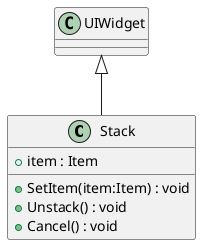@startuml
class Stack {
    + item : Item
    + SetItem(item:Item) : void
    + Unstack() : void
    + Cancel() : void
}
UIWidget <|-- Stack
@enduml
